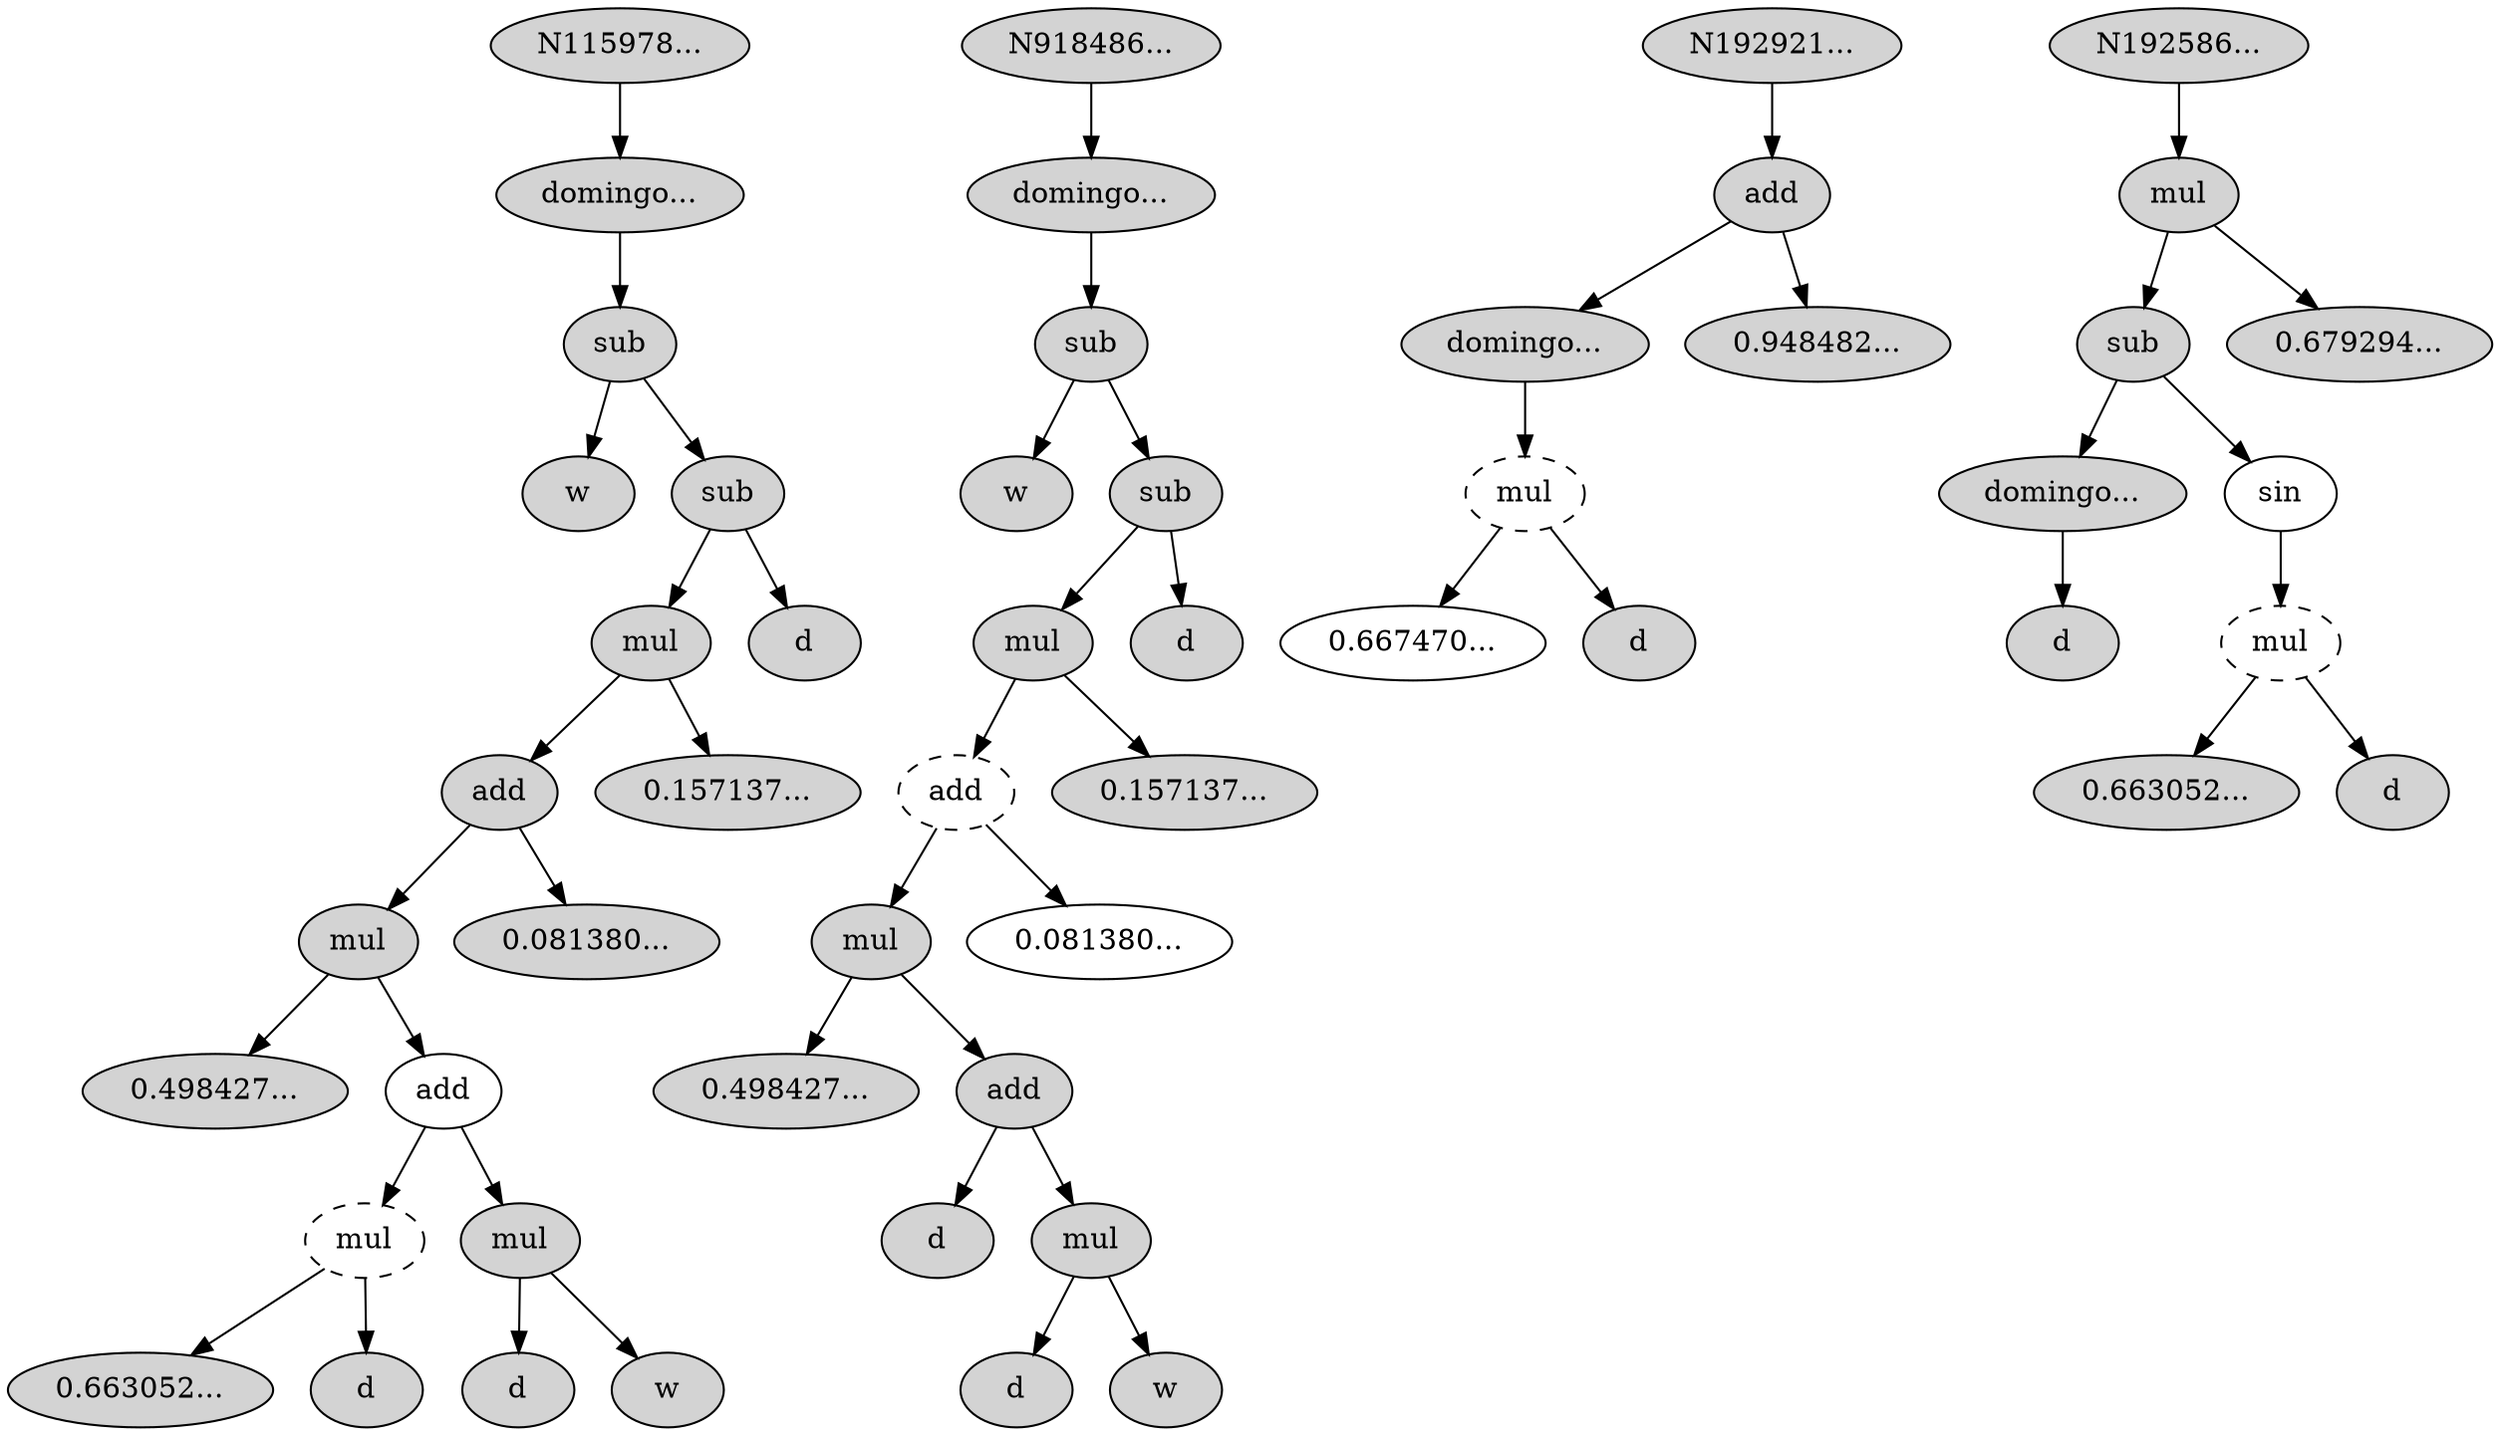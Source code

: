 digraph Population_2 {
N115978[ style="filled"  label="N115978..."];
N115978 -> N115979;
N115979[ style="filled"  label="domingo..."];
N115979 -> N115980;
N115980[ style="filled"  label="sub"];
N115980 -> N115981;
N115981[ style="filled"  label="w"];
N115980 -> N115982;
N115982[ style="filled"  label="sub"];
N115982 -> N115983;
N115983[ style="filled"  label="mul"];
N115983 -> N115984;
N115984[ style="filled"  label="add"];
N115984 -> N115985;
N115985[ style="filled"  label="mul"];
N115985 -> N115986;
N115986[ style="filled"  label="0.498427..."];
N115985 -> N115987;
N115987[ style="solid"  label="add"];
N115987 -> N115997;
N115997[ style="dashed"  label="mul"];
N115997 -> N115998;
N115998[ style="filled"  label="0.663052..."];
N115997 -> N115999;
N115999[ style="filled"  label="d"];
N115987 -> N115989;
N115989[ style="filled"  label="mul"];
N115989 -> N115990;
N115990[ style="filled"  label="d"];
N115989 -> N115991;
N115991[ style="filled"  label="w"];
N115984 -> N115992;
N115992[ style="filled"  label="0.081380..."];
N115983 -> N115993;
N115993[ style="filled"  label="0.157137..."];
N115982 -> N115994;
N115994[ style="filled"  label="d"];

N918486[ style="filled"  label="N918486..."];
N918486 -> N918487;
N918487[ style="filled"  label="domingo..."];
N918487 -> N918488;
N918488[ style="filled"  label="sub"];
N918488 -> N918489;
N918489[ style="filled"  label="w"];
N918488 -> N918490;
N918490[ style="filled"  label="sub"];
N918490 -> N918491;
N918491[ style="filled"  label="mul"];
N918491 -> N918492;
N918492[ style="dashed"  label="add"];
N918492 -> N918493;
N918493[ style="filled"  label="mul"];
N918493 -> N918494;
N918494[ style="filled"  label="0.498427..."];
N918493 -> N918495;
N918495[ style="filled"  label="add"];
N918495 -> N918496;
N918496[ style="filled"  label="d"];
N918495 -> N918497;
N918497[ style="filled"  label="mul"];
N918497 -> N918498;
N918498[ style="filled"  label="d"];
N918497 -> N918499;
N918499[ style="filled"  label="w"];
N918492 -> N918485;
N918485[ style="solid"  label="0.081380..."];
N918491 -> N918501;
N918501[ style="filled"  label="0.157137..."];
N918490 -> N918502;
N918502[ style="filled"  label="d"];

N192921[ style="filled"  label="N192921..."];
N192921 -> N192922;
N192922[ style="filled"  label="add"];
N192922 -> N192923;
N192923[ style="filled"  label="domingo..."];
N192923 -> N192924;
N192924[ style="dashed"  label="mul"];
N192924 -> N192916;
N192916[ style="solid"  label="0.667470..."];
N192924 -> N192926;
N192926[ style="filled"  label="d"];
N192922 -> N192927;
N192927[ style="filled"  label="0.948482..."];

N192586[ style="filled"  label="N192586..."];
N192586 -> N192587;
N192587[ style="filled"  label="mul"];
N192587 -> N192588;
N192588[ style="filled"  label="sub"];
N192588 -> N192589;
N192589[ style="filled"  label="domingo..."];
N192589 -> N192590;
N192590[ style="filled"  label="d"];
N192588 -> N192591;
N192591[ style="solid"  label="sin"];
N192591 -> N192596;
N192596[ style="dashed"  label="mul"];
N192596 -> N192597;
N192597[ style="filled"  label="0.663052..."];
N192596 -> N192598;
N192598[ style="filled"  label="d"];
N192587 -> N192593;
N192593[ style="filled"  label="0.679294..."];

}
